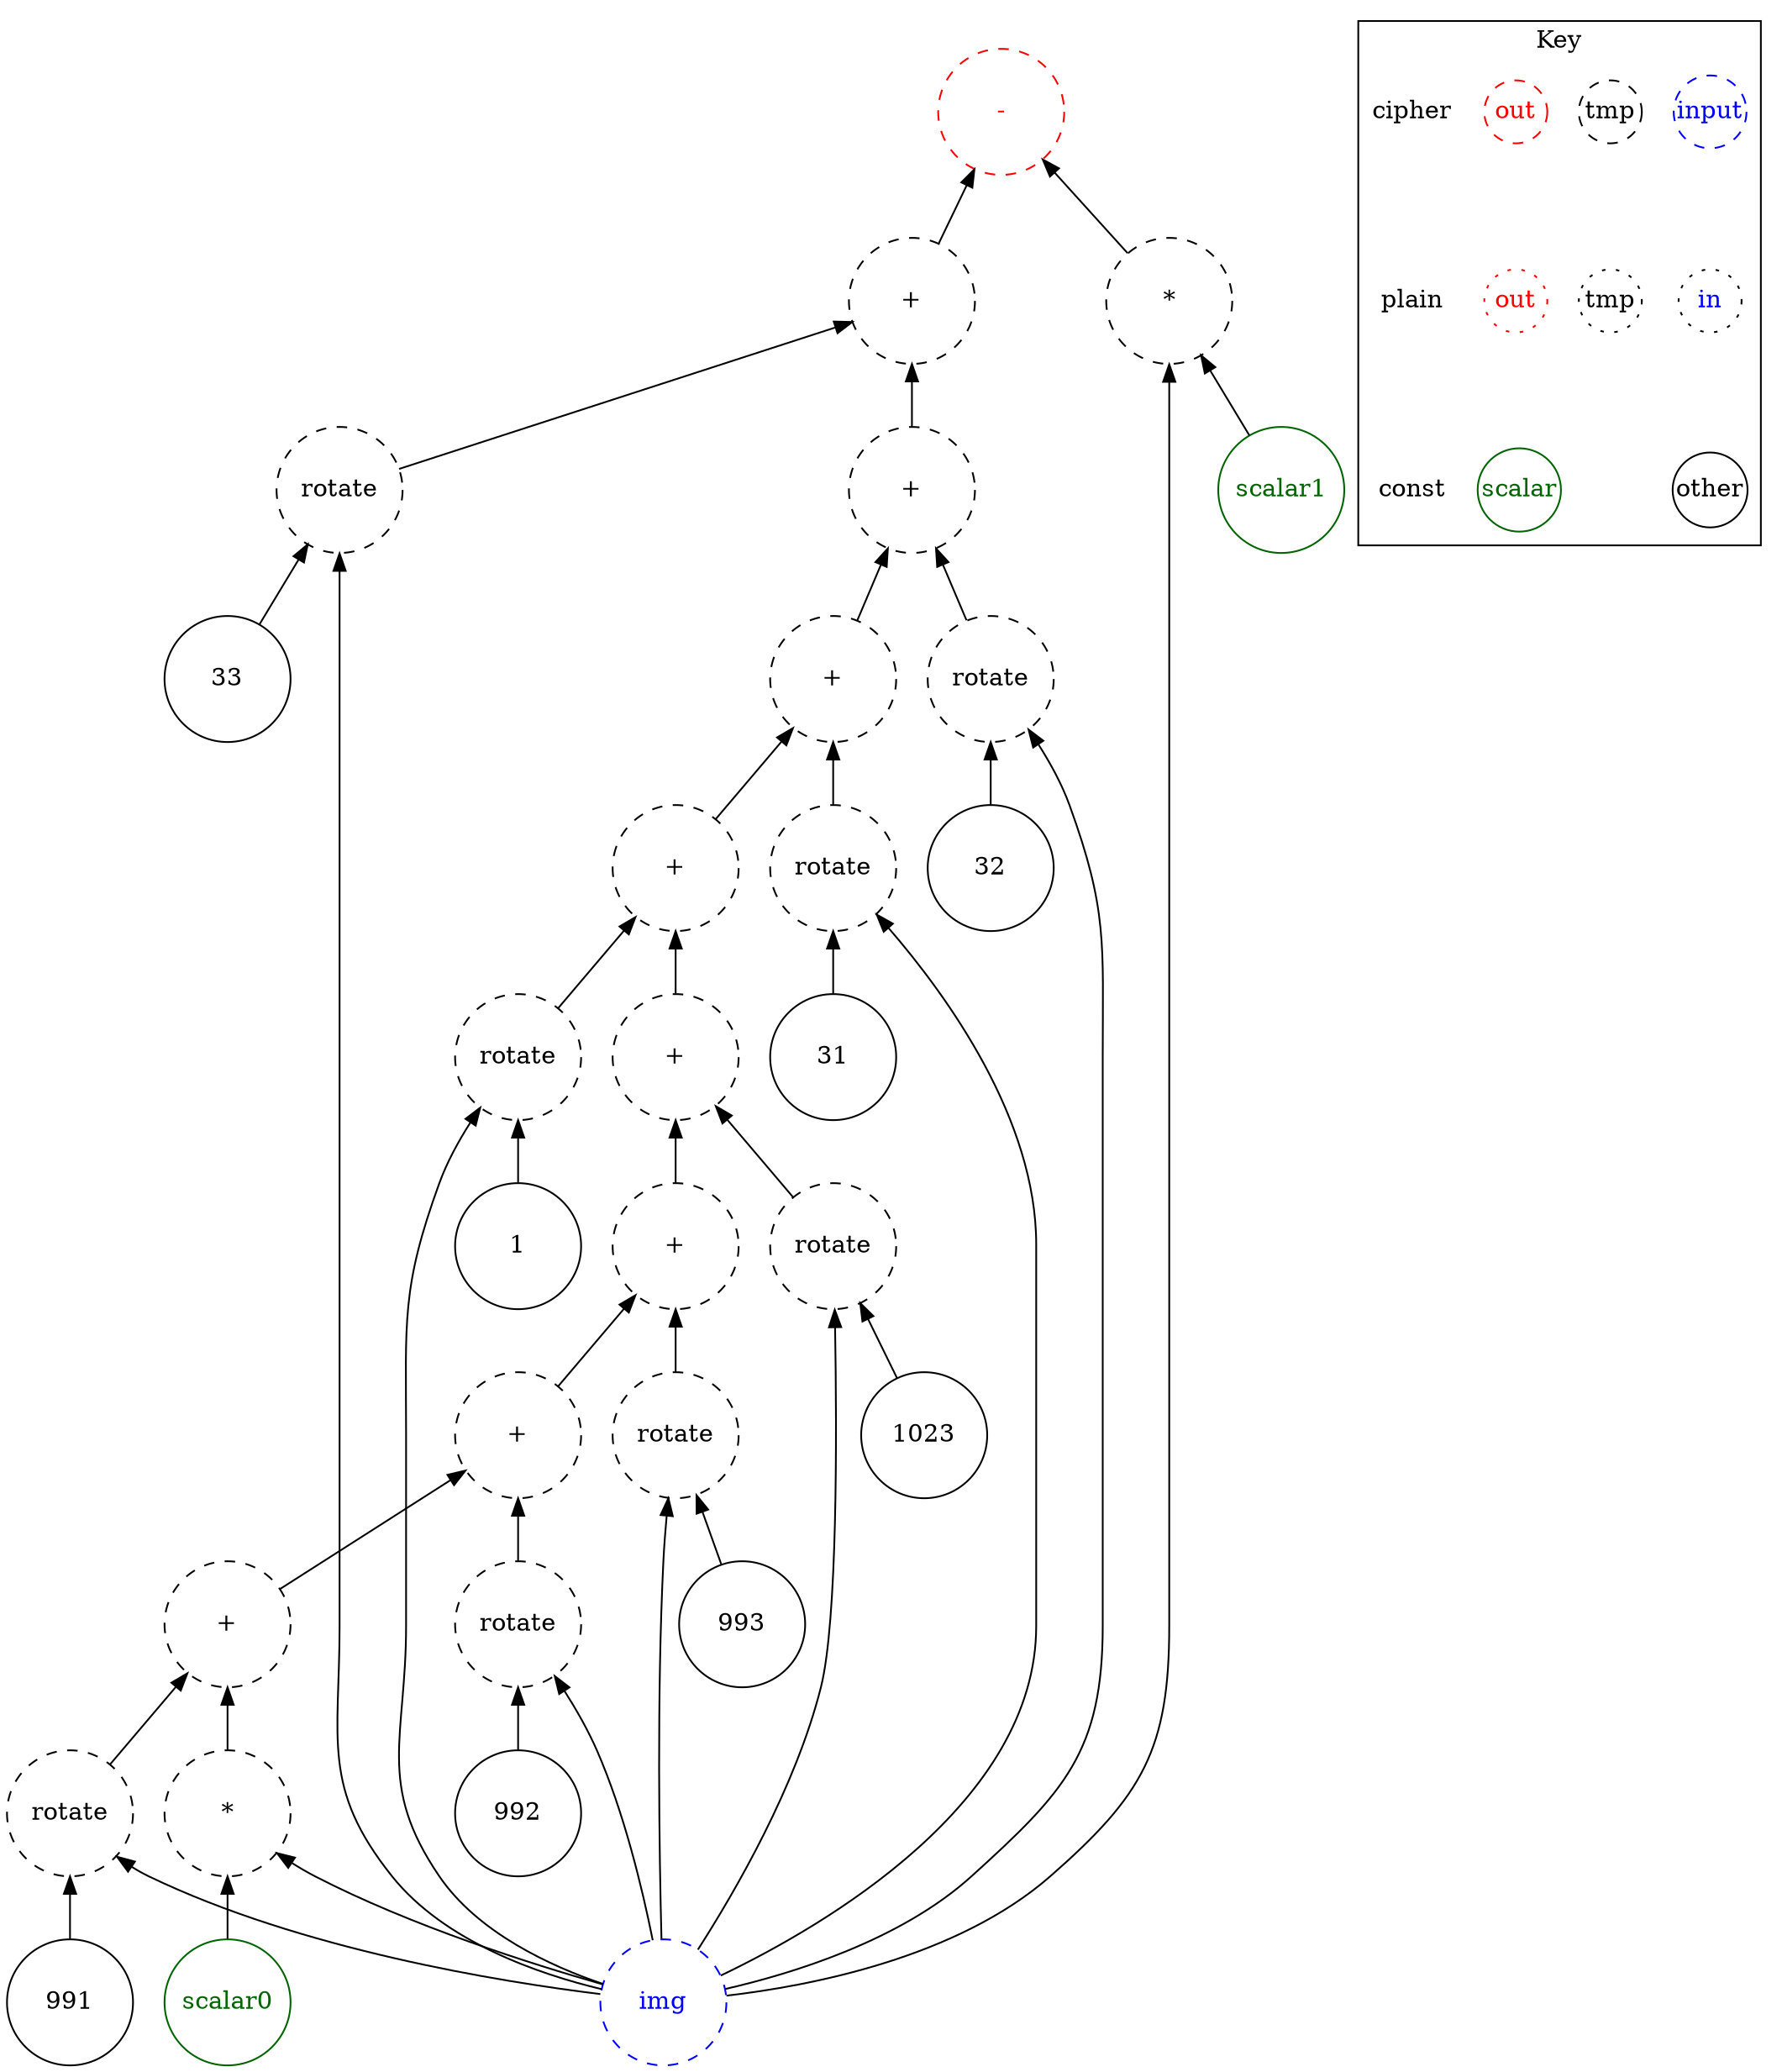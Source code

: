 digraph "sharpening_filter" {
node [shape=circle width=1 margin=0]
edge [dir=back]
33 [label="33" style=solid]
ciphertext0 [label="img" style=dashed color=blue fontcolor=blue]
ciphertext9 [label="rotate" style=dashed]
ciphertext9 -> ciphertext0
ciphertext9 -> 33
32 [label="32" style=solid]
ciphertext8 [label="rotate" style=dashed]
ciphertext8 -> ciphertext0
ciphertext8 -> 32
31 [label="31" style=solid]
ciphertext7 [label="rotate" style=dashed]
ciphertext7 -> ciphertext0
ciphertext7 -> 31
1 [label="1" style=solid]
ciphertext6 [label="rotate" style=dashed]
ciphertext6 -> ciphertext0
ciphertext6 -> 1
1023 [label="1023" style=solid]
ciphertext5 [label="rotate" style=dashed]
ciphertext5 -> ciphertext0
ciphertext5 -> 1023
993 [label="993" style=solid]
ciphertext4 [label="rotate" style=dashed]
ciphertext4 -> ciphertext0
ciphertext4 -> 993
992 [label="992" style=solid]
ciphertext3 [label="rotate" style=dashed]
ciphertext3 -> ciphertext0
ciphertext3 -> 992
991 [label="991" style=solid]
ciphertext2 [label="rotate" style=dashed]
ciphertext2 -> ciphertext0
ciphertext2 -> 991
scalar0 [label="scalar0" style=solid color=darkgreen fontcolor=darkgreen]
ciphertext1 [label="*" style=dashed]
ciphertext1 -> ciphertext0
ciphertext1 -> scalar0
ciphertext11 [label="+" style=dashed]
ciphertext11 -> ciphertext1
ciphertext11 -> ciphertext2
ciphertext12 [label="+" style=dashed]
ciphertext12 -> ciphertext11
ciphertext12 -> ciphertext3
ciphertext13 [label="+" style=dashed]
ciphertext13 -> ciphertext12
ciphertext13 -> ciphertext4
ciphertext14 [label="+" style=dashed]
ciphertext14 -> ciphertext13
ciphertext14 -> ciphertext5
ciphertext15 [label="+" style=dashed]
ciphertext15 -> ciphertext14
ciphertext15 -> ciphertext6
ciphertext16 [label="+" style=dashed]
ciphertext16 -> ciphertext15
ciphertext16 -> ciphertext7
ciphertext17 [label="+" style=dashed]
ciphertext17 -> ciphertext16
ciphertext17 -> ciphertext8
ciphertext18 [label="+" style=dashed]
ciphertext18 -> ciphertext17
ciphertext18 -> ciphertext9
scalar1 [label="scalar1" style=solid color=darkgreen fontcolor=darkgreen]
ciphertext10 [label="*" style=dashed]
ciphertext10 -> scalar1
ciphertext10 -> ciphertext0
ciphertext19 [label="-" style=dashed color=red fontcolor=red]
ciphertext19 -> ciphertext10
ciphertext19 -> ciphertext18
subgraph cluster_key {
    graph[label="Key"]
    node [width=0.5]
    edge [dir=forward style=invis]
    in_cipher [label=input color=blue fontcolor=blue style=dashed]
    tmp_cipher [label=tmp color=black fontcolor=black style=dashed]
    out_cipher [label=out color=red fontcolor=red style=dashed]
    cipher [shape=plain]

    in_plain [label=in icolor=blue fontcolor=blue style=dotted]
    tmp_plain [label=tmp color=black fontcolor=black style=dotted]
    out_plain [label=out color=red fontcolor=red style=dotted]
    plain [shape=plain]
    
    other [color=black fontcolor=black style=solid]
    scalar [color=darkgreen fontcolor=darkgreen style=solid]
    const[shape=plain]
    
    cipher -> plain
    plain -> const
    out_cipher -> out_plain
    in_cipher -> in_plain
    tmp_cipher -> tmp_plain
    in_plain -> other
    out_plain -> scalar
}
}
